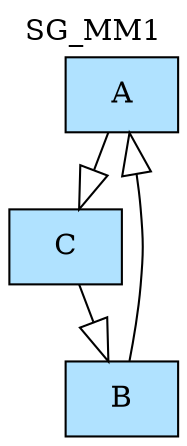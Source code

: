 digraph {graph[label=SG_MM1,labelloc=tl,labelfontsize=12];
"A"[shape=record,fillcolor=lightskyblue1,style = filled,label="A"];
"B"[shape=record,fillcolor=lightskyblue1,style = filled,label="B"];
"C"[shape=record,fillcolor=lightskyblue1,style = filled,label="C"];

"B"->"A"[arrowhead=onormal,arrowsize=2.0];
"A"->"C"[arrowhead=onormal,arrowsize=2.0];
"C"->"B"[arrowhead=onormal,arrowsize=2.0];
}